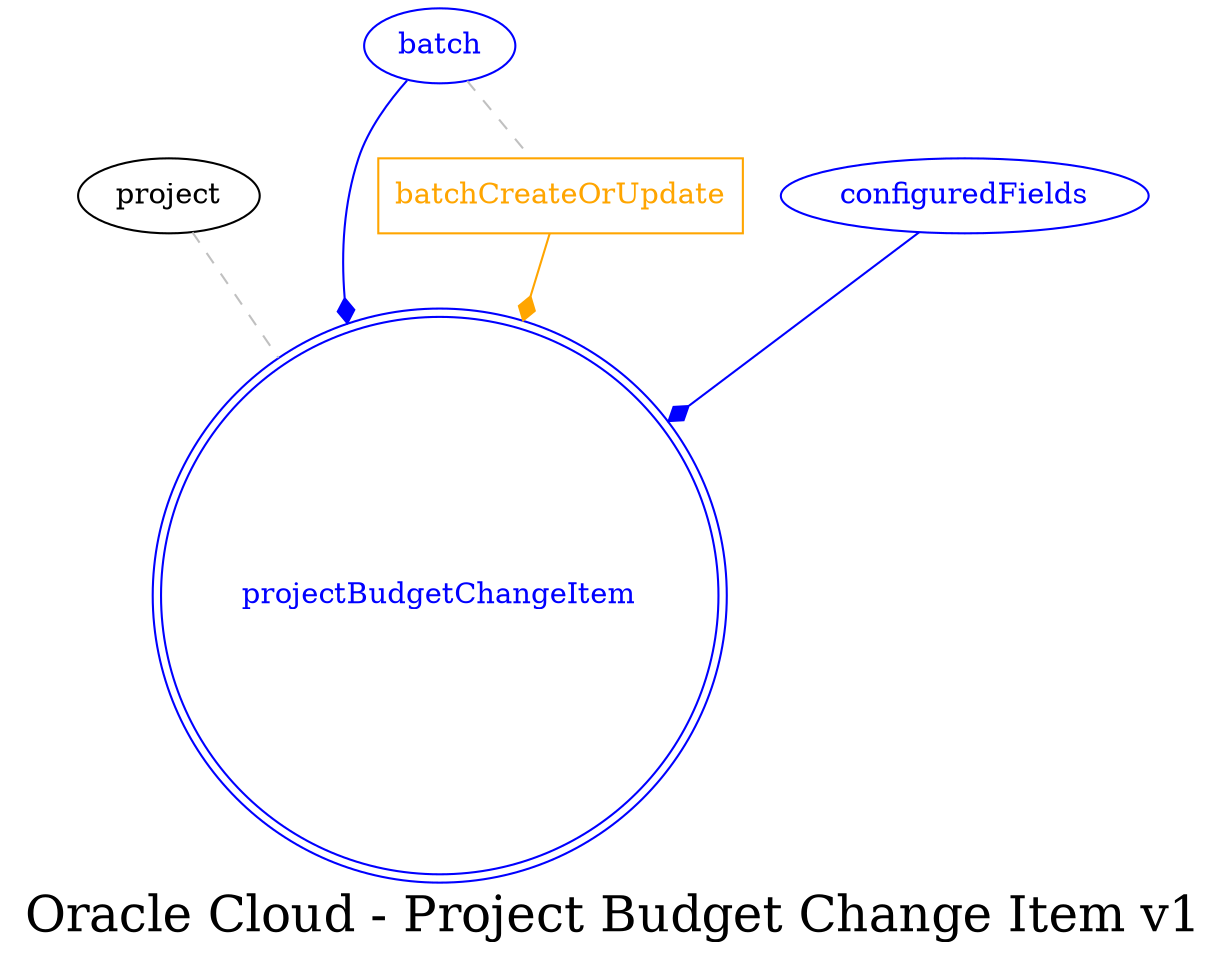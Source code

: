 digraph LexiconGraph {
graph[label="Oracle Cloud - Project Budget Change Item v1", fontsize=24]
splines=true
"projectBudgetChangeItem" [color=blue, fontcolor=blue, shape=doublecircle]
"project" -> "projectBudgetChangeItem" [color=grey, fontcolor=grey, arrowhead=none, arrowtail=none, style=dashed]
"batchCreateOrUpdate" [color=orange, fontcolor=orange, shape=box]
"batchCreateOrUpdate" -> "projectBudgetChangeItem" [color=orange, fontcolor=orange, arrowhead=diamond, arrowtail=none]
"batch" -> "batchCreateOrUpdate" [color=grey, fontcolor=grey, arrowhead=none, arrowtail=none, style=dashed]
"batch" -> "projectBudgetChangeItem" [color=blue, fontcolor=blue, arrowhead=diamond, arrowtail=none]
"batch" [color=blue, fontcolor=blue, shape=ellipse]
"configuredFields" -> "projectBudgetChangeItem" [color=blue, fontcolor=blue, arrowhead=diamond, arrowtail=none]
"configuredFields" [color=blue, fontcolor=blue, shape=ellipse]
}
